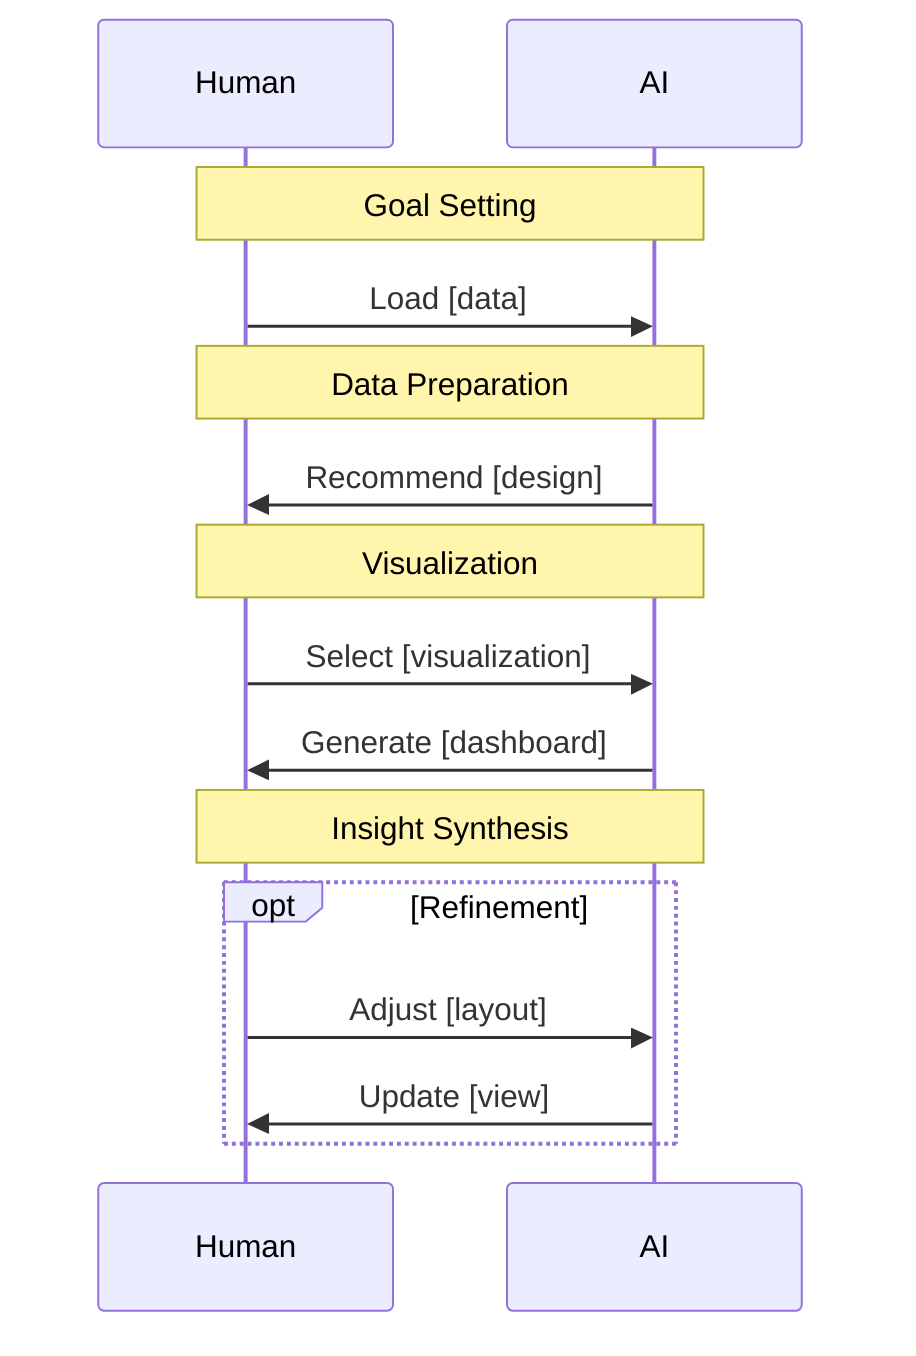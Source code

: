 sequenceDiagram
    participant H as Human
    participant A as AI

    note over H,A: Goal Setting
    H ->> A: Load [data]

    note over H,A: Data Preparation
    A ->> H: Recommend [design]

    note over H,A: Visualization
    H ->> A: Select [visualization]
    A ->> H: Generate [dashboard]

    note over H,A: Insight Synthesis
    opt Refinement
        H ->> A: Adjust [layout]
        A ->> H: Update [view]
    end